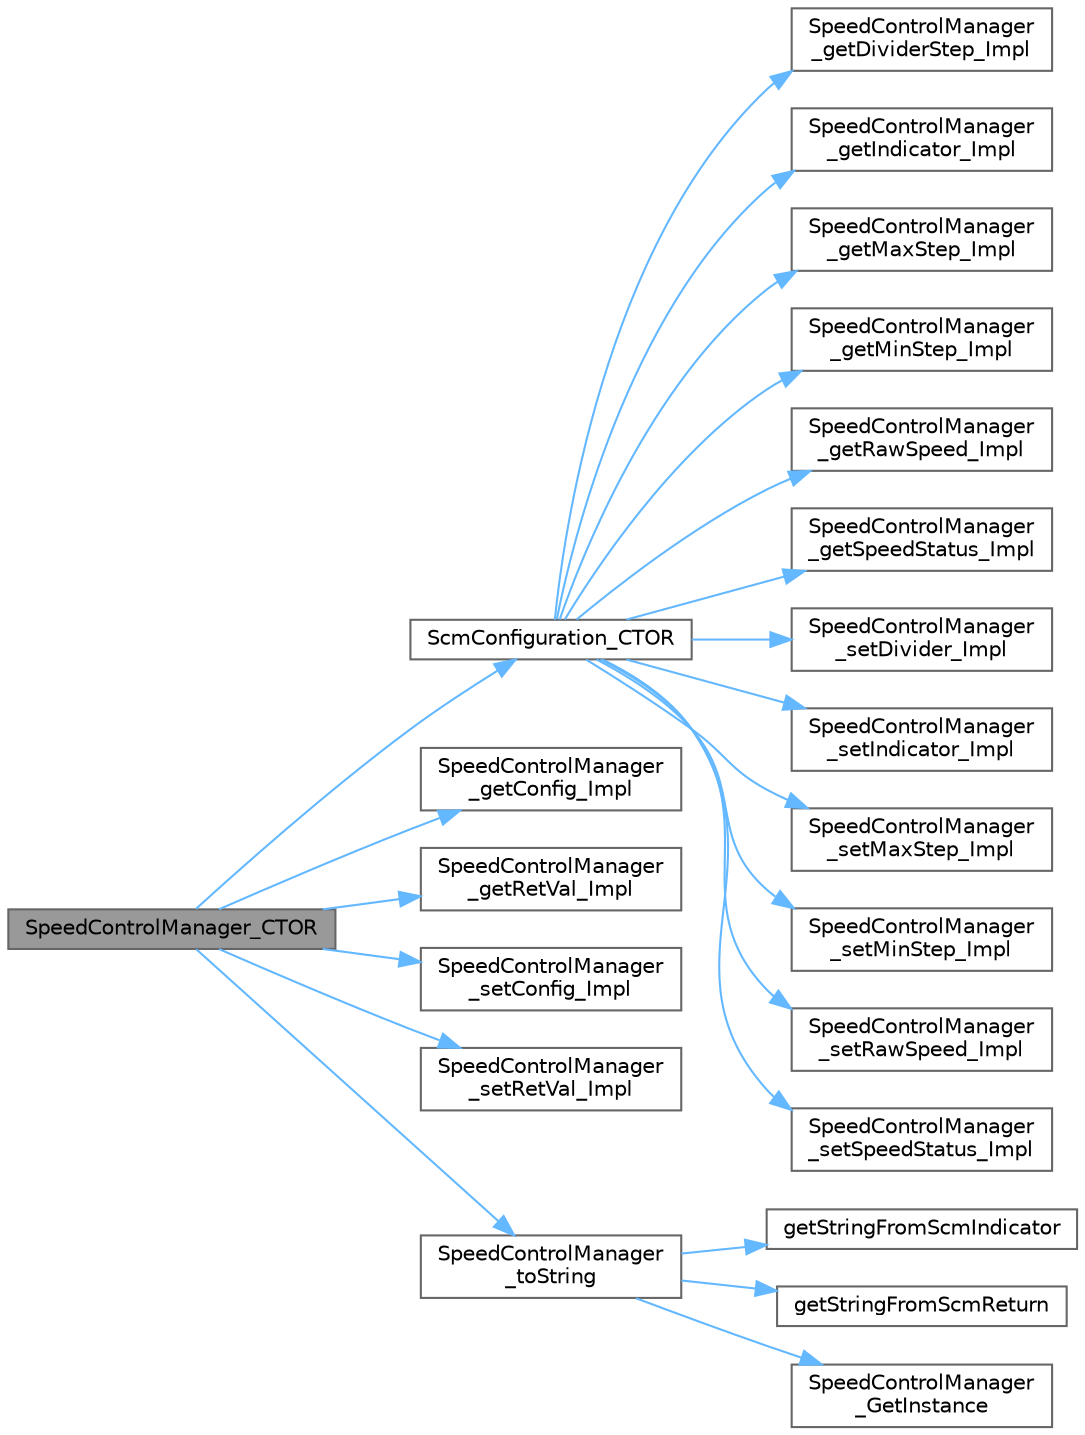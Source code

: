 digraph "SpeedControlManager_CTOR"
{
 // LATEX_PDF_SIZE
  bgcolor="transparent";
  edge [fontname=Helvetica,fontsize=10,labelfontname=Helvetica,labelfontsize=10];
  node [fontname=Helvetica,fontsize=10,shape=box,height=0.2,width=0.4];
  rankdir="LR";
  Node1 [id="Node000001",label="SpeedControlManager_CTOR",height=0.2,width=0.4,color="gray40", fillcolor="grey60", style="filled", fontcolor="black",tooltip="Constructor for the Speed Control Manager."];
  Node1 -> Node2 [id="edge1_Node000001_Node000002",color="steelblue1",style="solid",tooltip=" "];
  Node2 [id="Node000002",label="ScmConfiguration_CTOR",height=0.2,width=0.4,color="grey40", fillcolor="white", style="filled",URL="$_speed_control_manager_8c.html#a59a99ac63e133323f9ff649c6211f628",tooltip="Constructor for the Speed Control Manager Configuration."];
  Node2 -> Node3 [id="edge2_Node000002_Node000003",color="steelblue1",style="solid",tooltip=" "];
  Node3 [id="Node000003",label="SpeedControlManager\l_getDividerStep_Impl",height=0.2,width=0.4,color="grey40", fillcolor="white", style="filled",URL="$_speed_control_manager_8c.html#a79a13345c13f6b879a6af5d3eb912483",tooltip="Gets the current divider step configuration."];
  Node2 -> Node4 [id="edge3_Node000002_Node000004",color="steelblue1",style="solid",tooltip=" "];
  Node4 [id="Node000004",label="SpeedControlManager\l_getIndicator_Impl",height=0.2,width=0.4,color="grey40", fillcolor="white", style="filled",URL="$_speed_control_manager_8c.html#adad39fe4ec2f4f1fff9610aa20bd00c3",tooltip="Gets the current indicator configuration."];
  Node2 -> Node5 [id="edge4_Node000002_Node000005",color="steelblue1",style="solid",tooltip=" "];
  Node5 [id="Node000005",label="SpeedControlManager\l_getMaxStep_Impl",height=0.2,width=0.4,color="grey40", fillcolor="white", style="filled",URL="$_speed_control_manager_8c.html#af33ce3d278203005cc7bcb31a5f66c38",tooltip="Gets the current maximum step configuration."];
  Node2 -> Node6 [id="edge5_Node000002_Node000006",color="steelblue1",style="solid",tooltip=" "];
  Node6 [id="Node000006",label="SpeedControlManager\l_getMinStep_Impl",height=0.2,width=0.4,color="grey40", fillcolor="white", style="filled",URL="$_speed_control_manager_8c.html#abedbc5dd4e0a5c56e78787159b776f4e",tooltip="Gets the current minimum step configuration."];
  Node2 -> Node7 [id="edge6_Node000002_Node000007",color="steelblue1",style="solid",tooltip=" "];
  Node7 [id="Node000007",label="SpeedControlManager\l_getRawSpeed_Impl",height=0.2,width=0.4,color="grey40", fillcolor="white", style="filled",URL="$_speed_control_manager_8c.html#a46e32f8c308d440f436471d5eb309d95",tooltip="Gets the current raw speed configuration."];
  Node2 -> Node8 [id="edge7_Node000002_Node000008",color="steelblue1",style="solid",tooltip=" "];
  Node8 [id="Node000008",label="SpeedControlManager\l_getSpeedStatus_Impl",height=0.2,width=0.4,color="grey40", fillcolor="white", style="filled",URL="$_speed_control_manager_8c.html#ad505ab448684eaf5d04da6415f0a8655",tooltip="Gets the current speed status configuration."];
  Node2 -> Node9 [id="edge8_Node000002_Node000009",color="steelblue1",style="solid",tooltip=" "];
  Node9 [id="Node000009",label="SpeedControlManager\l_setDivider_Impl",height=0.2,width=0.4,color="grey40", fillcolor="white", style="filled",URL="$_speed_control_manager_8c.html#ad67540ea9b4e1aefeb62c1a19cd4039d",tooltip="Sets the divider configuration."];
  Node2 -> Node10 [id="edge9_Node000002_Node000010",color="steelblue1",style="solid",tooltip=" "];
  Node10 [id="Node000010",label="SpeedControlManager\l_setIndicator_Impl",height=0.2,width=0.4,color="grey40", fillcolor="white", style="filled",URL="$_speed_control_manager_8c.html#a305d4a8cb853daaeddb91648a1c27d02",tooltip="Sets the indicator configuration."];
  Node2 -> Node11 [id="edge10_Node000002_Node000011",color="steelblue1",style="solid",tooltip=" "];
  Node11 [id="Node000011",label="SpeedControlManager\l_setMaxStep_Impl",height=0.2,width=0.4,color="grey40", fillcolor="white", style="filled",URL="$_speed_control_manager_8c.html#a463ec84bcdc64d344867c52e0a962b0c",tooltip="Sets the maximum step configuration."];
  Node2 -> Node12 [id="edge11_Node000002_Node000012",color="steelblue1",style="solid",tooltip=" "];
  Node12 [id="Node000012",label="SpeedControlManager\l_setMinStep_Impl",height=0.2,width=0.4,color="grey40", fillcolor="white", style="filled",URL="$_speed_control_manager_8c.html#a709947c4daf1e4e850a865cde3ae8b91",tooltip="Sets the minimum step configuration."];
  Node2 -> Node13 [id="edge12_Node000002_Node000013",color="steelblue1",style="solid",tooltip=" "];
  Node13 [id="Node000013",label="SpeedControlManager\l_setRawSpeed_Impl",height=0.2,width=0.4,color="grey40", fillcolor="white", style="filled",URL="$_speed_control_manager_8c.html#a45b587fcc86de7473d28a9eb606e4c45",tooltip="Sets the raw speed configuration."];
  Node2 -> Node14 [id="edge13_Node000002_Node000014",color="steelblue1",style="solid",tooltip=" "];
  Node14 [id="Node000014",label="SpeedControlManager\l_setSpeedStatus_Impl",height=0.2,width=0.4,color="grey40", fillcolor="white", style="filled",URL="$_speed_control_manager_8c.html#a7f7b7319697b025ed6e0757987819483",tooltip="Sets the speed status configuration."];
  Node1 -> Node15 [id="edge14_Node000001_Node000015",color="steelblue1",style="solid",tooltip=" "];
  Node15 [id="Node000015",label="SpeedControlManager\l_getConfig_Impl",height=0.2,width=0.4,color="grey40", fillcolor="white", style="filled",URL="$_speed_control_manager_8c.html#af55ec21b523609af7b07dc82f9280bb3",tooltip="Gets the current configuration of the manager."];
  Node1 -> Node16 [id="edge15_Node000001_Node000016",color="steelblue1",style="solid",tooltip=" "];
  Node16 [id="Node000016",label="SpeedControlManager\l_getRetVal_Impl",height=0.2,width=0.4,color="grey40", fillcolor="white", style="filled",URL="$_speed_control_manager_8c.html#a8f08399030e947afacc78dcbe954473c",tooltip="Gets the current return value of the manager."];
  Node1 -> Node17 [id="edge16_Node000001_Node000017",color="steelblue1",style="solid",tooltip=" "];
  Node17 [id="Node000017",label="SpeedControlManager\l_setConfig_Impl",height=0.2,width=0.4,color="grey40", fillcolor="white", style="filled",URL="$_speed_control_manager_8c.html#a3c5cec28f7e5778e459c6f209b998dc9",tooltip="Sets the configuration of the manager."];
  Node1 -> Node18 [id="edge17_Node000001_Node000018",color="steelblue1",style="solid",tooltip=" "];
  Node18 [id="Node000018",label="SpeedControlManager\l_setRetVal_Impl",height=0.2,width=0.4,color="grey40", fillcolor="white", style="filled",URL="$_speed_control_manager_8c.html#af2b036e8f421425ef5f85f6ae5c96004",tooltip="Sets the return value of the manager."];
  Node1 -> Node19 [id="edge18_Node000001_Node000019",color="steelblue1",style="solid",tooltip=" "];
  Node19 [id="Node000019",label="SpeedControlManager\l_toString",height=0.2,width=0.4,color="grey40", fillcolor="white", style="filled",URL="$_speed_control_manager_8c.html#a09499a5b1e91f1eb26f085cd91206053",tooltip="Converts the SpeedControlManager to a string representation."];
  Node19 -> Node20 [id="edge19_Node000019_Node000020",color="steelblue1",style="solid",tooltip=" "];
  Node20 [id="Node000020",label="getStringFromScmIndicator",height=0.2,width=0.4,color="grey40", fillcolor="white", style="filled",URL="$_speed_control_manager_8c.html#aac0cd2daee4a9047d55c218eaf7057a9",tooltip="Converts the dtSpeedControlManager_scmIndicator value to a string."];
  Node19 -> Node21 [id="edge20_Node000019_Node000021",color="steelblue1",style="solid",tooltip=" "];
  Node21 [id="Node000021",label="getStringFromScmReturn",height=0.2,width=0.4,color="grey40", fillcolor="white", style="filled",URL="$_speed_control_manager_8c.html#a96ef49099442294f5160f076d1395638",tooltip="Converts the dtScmReturn value to a string representation."];
  Node19 -> Node22 [id="edge21_Node000019_Node000022",color="steelblue1",style="solid",tooltip=" "];
  Node22 [id="Node000022",label="SpeedControlManager\l_GetInstance",height=0.2,width=0.4,color="grey40", fillcolor="white", style="filled",URL="$_speed_control_manager_8c.html#a27a86d22ff5f376af878b5ac12c51acb",tooltip="Public function to access the Speed Control Manager instance."];
}
